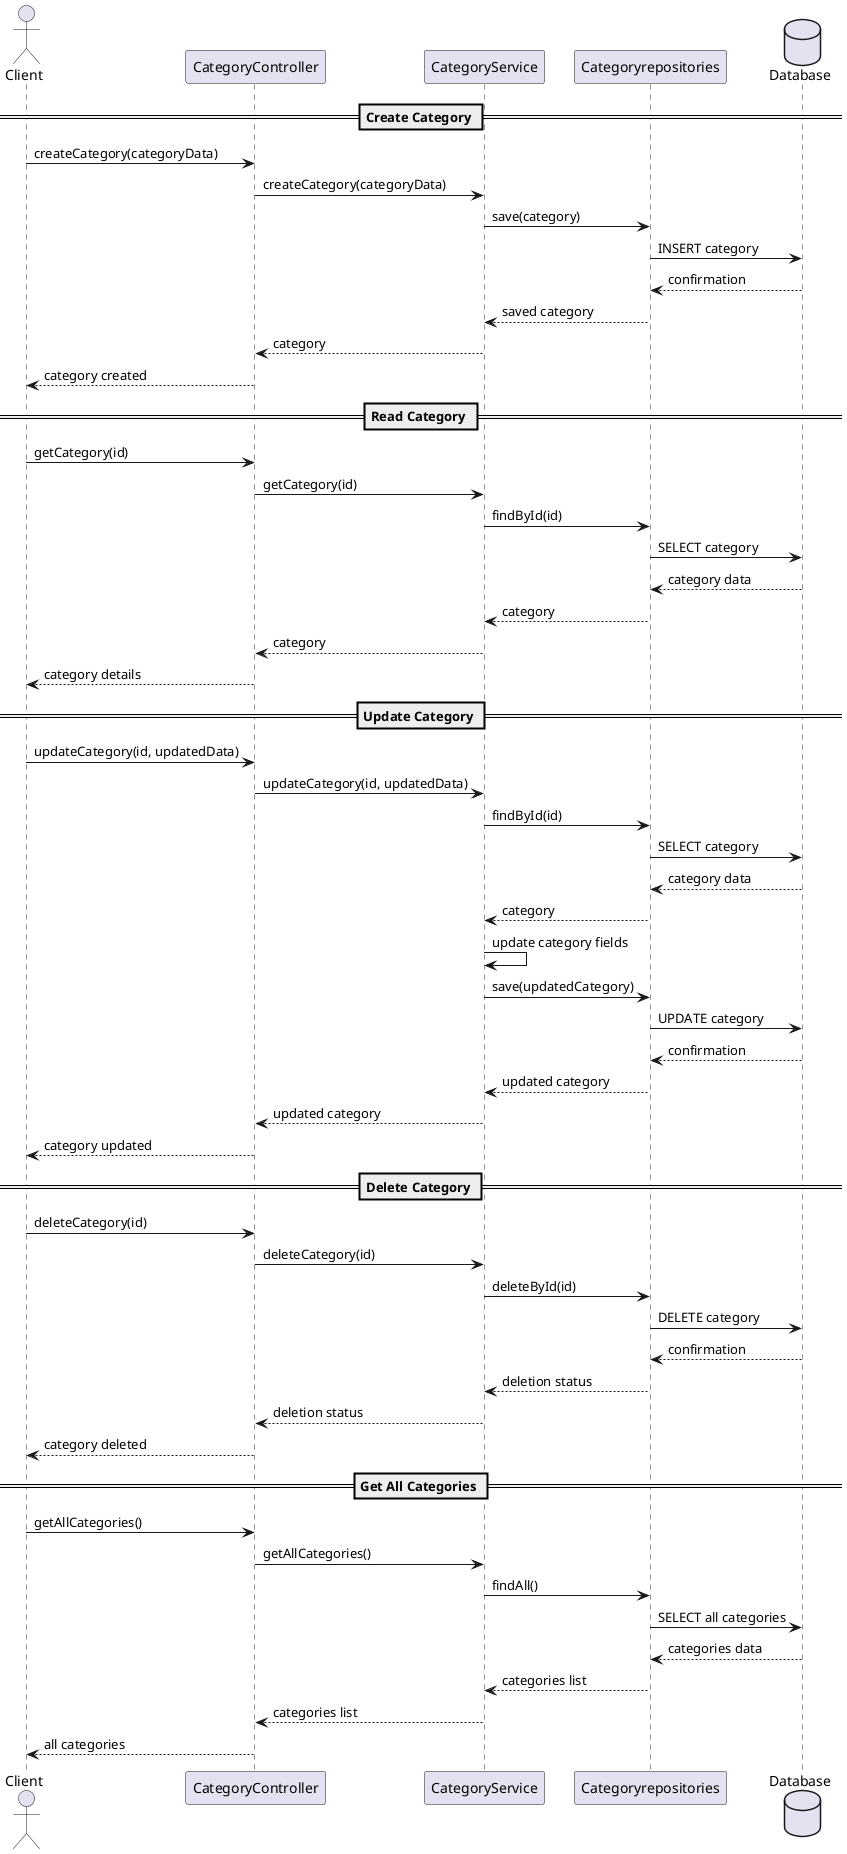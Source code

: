 @startuml Category Sequence Diagram

actor Client
participant "CategoryController" as Controller
participant "CategoryService" as Service
participant "Categoryrepositories" as repositories
database "Database" as DB

== Create Category ==
Client -> Controller : createCategory(categoryData)
Controller -> Service : createCategory(categoryData)
Service -> repositories : save(category)
repositories -> DB : INSERT category
DB --> repositories : confirmation
repositories --> Service : saved category
Service --> Controller : category
Controller --> Client : category created

== Read Category ==
Client -> Controller : getCategory(id)
Controller -> Service : getCategory(id)
Service -> repositories : findById(id)
repositories -> DB : SELECT category
DB --> repositories : category data
repositories --> Service : category
Service --> Controller : category
Controller --> Client : category details

== Update Category ==
Client -> Controller : updateCategory(id, updatedData)
Controller -> Service : updateCategory(id, updatedData)
Service -> repositories : findById(id)
repositories -> DB : SELECT category
DB --> repositories : category data
repositories --> Service : category
Service -> Service : update category fields
Service -> repositories : save(updatedCategory)
repositories -> DB : UPDATE category
DB --> repositories : confirmation
repositories --> Service : updated category
Service --> Controller : updated category
Controller --> Client : category updated

== Delete Category ==
Client -> Controller : deleteCategory(id)
Controller -> Service : deleteCategory(id)
Service -> repositories : deleteById(id)
repositories -> DB : DELETE category
DB --> repositories : confirmation
repositories --> Service : deletion status
Service --> Controller : deletion status
Controller --> Client : category deleted

== Get All Categories ==
Client -> Controller : getAllCategories()
Controller -> Service : getAllCategories()
Service -> repositories : findAll()
repositories -> DB : SELECT all categories
DB --> repositories : categories data
repositories --> Service : categories list
Service --> Controller : categories list
Controller --> Client : all categories

@enduml